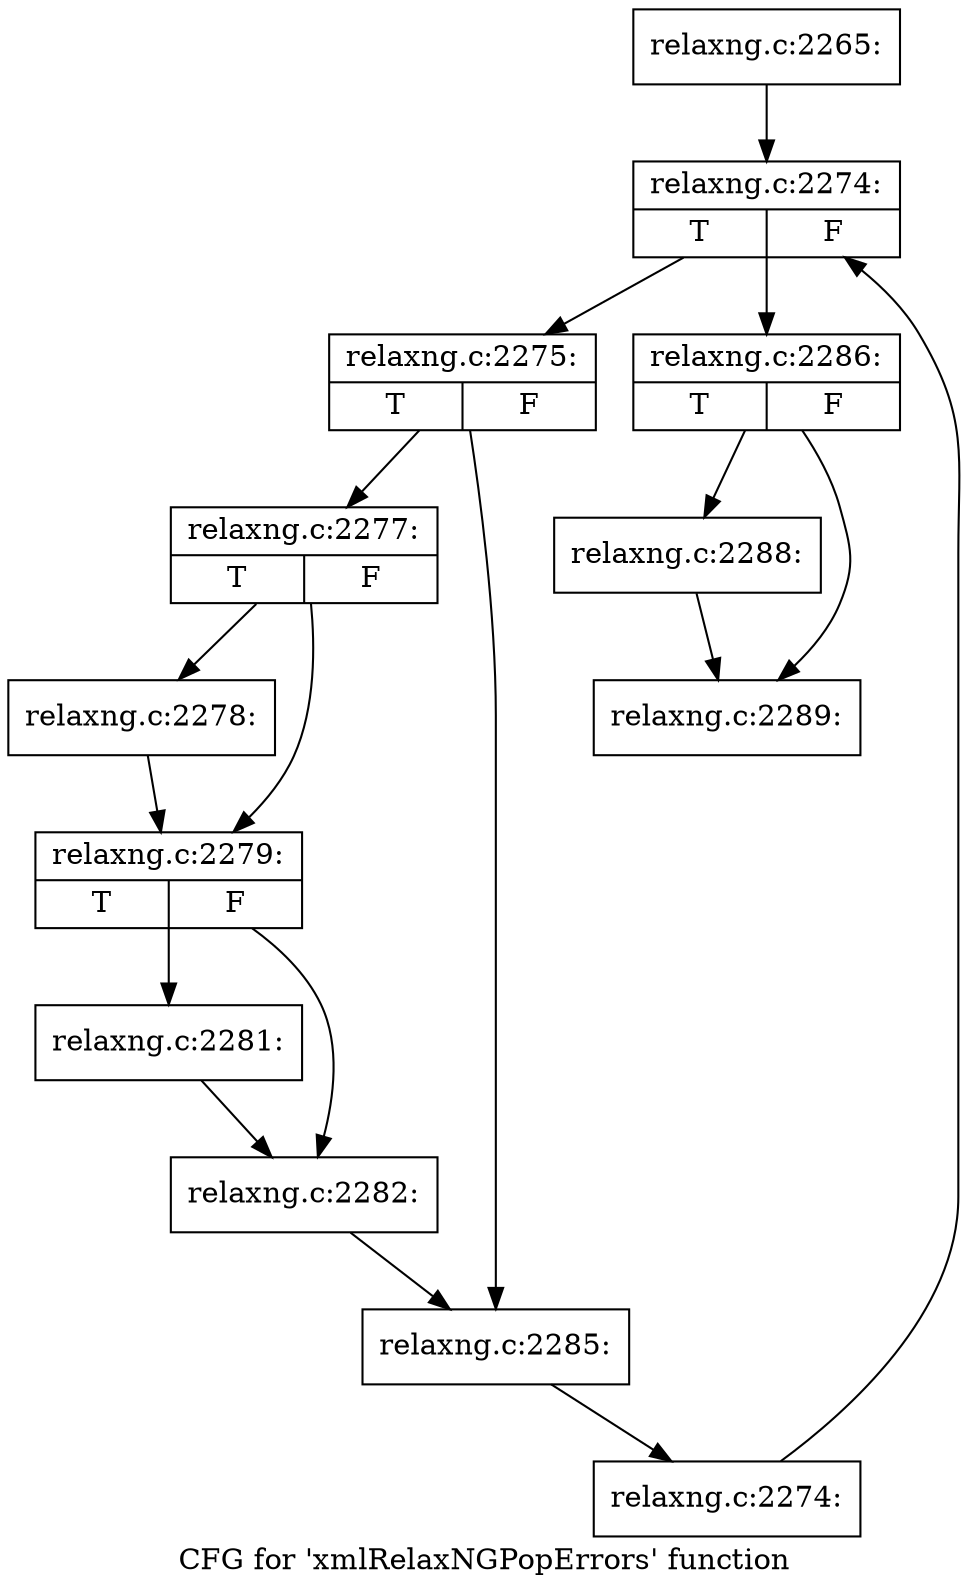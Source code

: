 digraph "CFG for 'xmlRelaxNGPopErrors' function" {
	label="CFG for 'xmlRelaxNGPopErrors' function";

	Node0x3e213b0 [shape=record,label="{relaxng.c:2265:}"];
	Node0x3e213b0 -> Node0x3e36530;
	Node0x3e36530 [shape=record,label="{relaxng.c:2274:|{<s0>T|<s1>F}}"];
	Node0x3e36530 -> Node0x3e36810;
	Node0x3e36530 -> Node0x3e36330;
	Node0x3e36810 [shape=record,label="{relaxng.c:2275:|{<s0>T|<s1>F}}"];
	Node0x3e36810 -> Node0x3e37050;
	Node0x3e36810 -> Node0x3e370a0;
	Node0x3e37050 [shape=record,label="{relaxng.c:2277:|{<s0>T|<s1>F}}"];
	Node0x3e37050 -> Node0x3e375b0;
	Node0x3e37050 -> Node0x3e37600;
	Node0x3e375b0 [shape=record,label="{relaxng.c:2278:}"];
	Node0x3e375b0 -> Node0x3e37600;
	Node0x3e37600 [shape=record,label="{relaxng.c:2279:|{<s0>T|<s1>F}}"];
	Node0x3e37600 -> Node0x3e38000;
	Node0x3e37600 -> Node0x3e38050;
	Node0x3e38000 [shape=record,label="{relaxng.c:2281:}"];
	Node0x3e38000 -> Node0x3e38050;
	Node0x3e38050 [shape=record,label="{relaxng.c:2282:}"];
	Node0x3e38050 -> Node0x3e370a0;
	Node0x3e370a0 [shape=record,label="{relaxng.c:2285:}"];
	Node0x3e370a0 -> Node0x3e36780;
	Node0x3e36780 [shape=record,label="{relaxng.c:2274:}"];
	Node0x3e36780 -> Node0x3e36530;
	Node0x3e36330 [shape=record,label="{relaxng.c:2286:|{<s0>T|<s1>F}}"];
	Node0x3e36330 -> Node0x3e39330;
	Node0x3e36330 -> Node0x3e39380;
	Node0x3e39330 [shape=record,label="{relaxng.c:2288:}"];
	Node0x3e39330 -> Node0x3e39380;
	Node0x3e39380 [shape=record,label="{relaxng.c:2289:}"];
}

